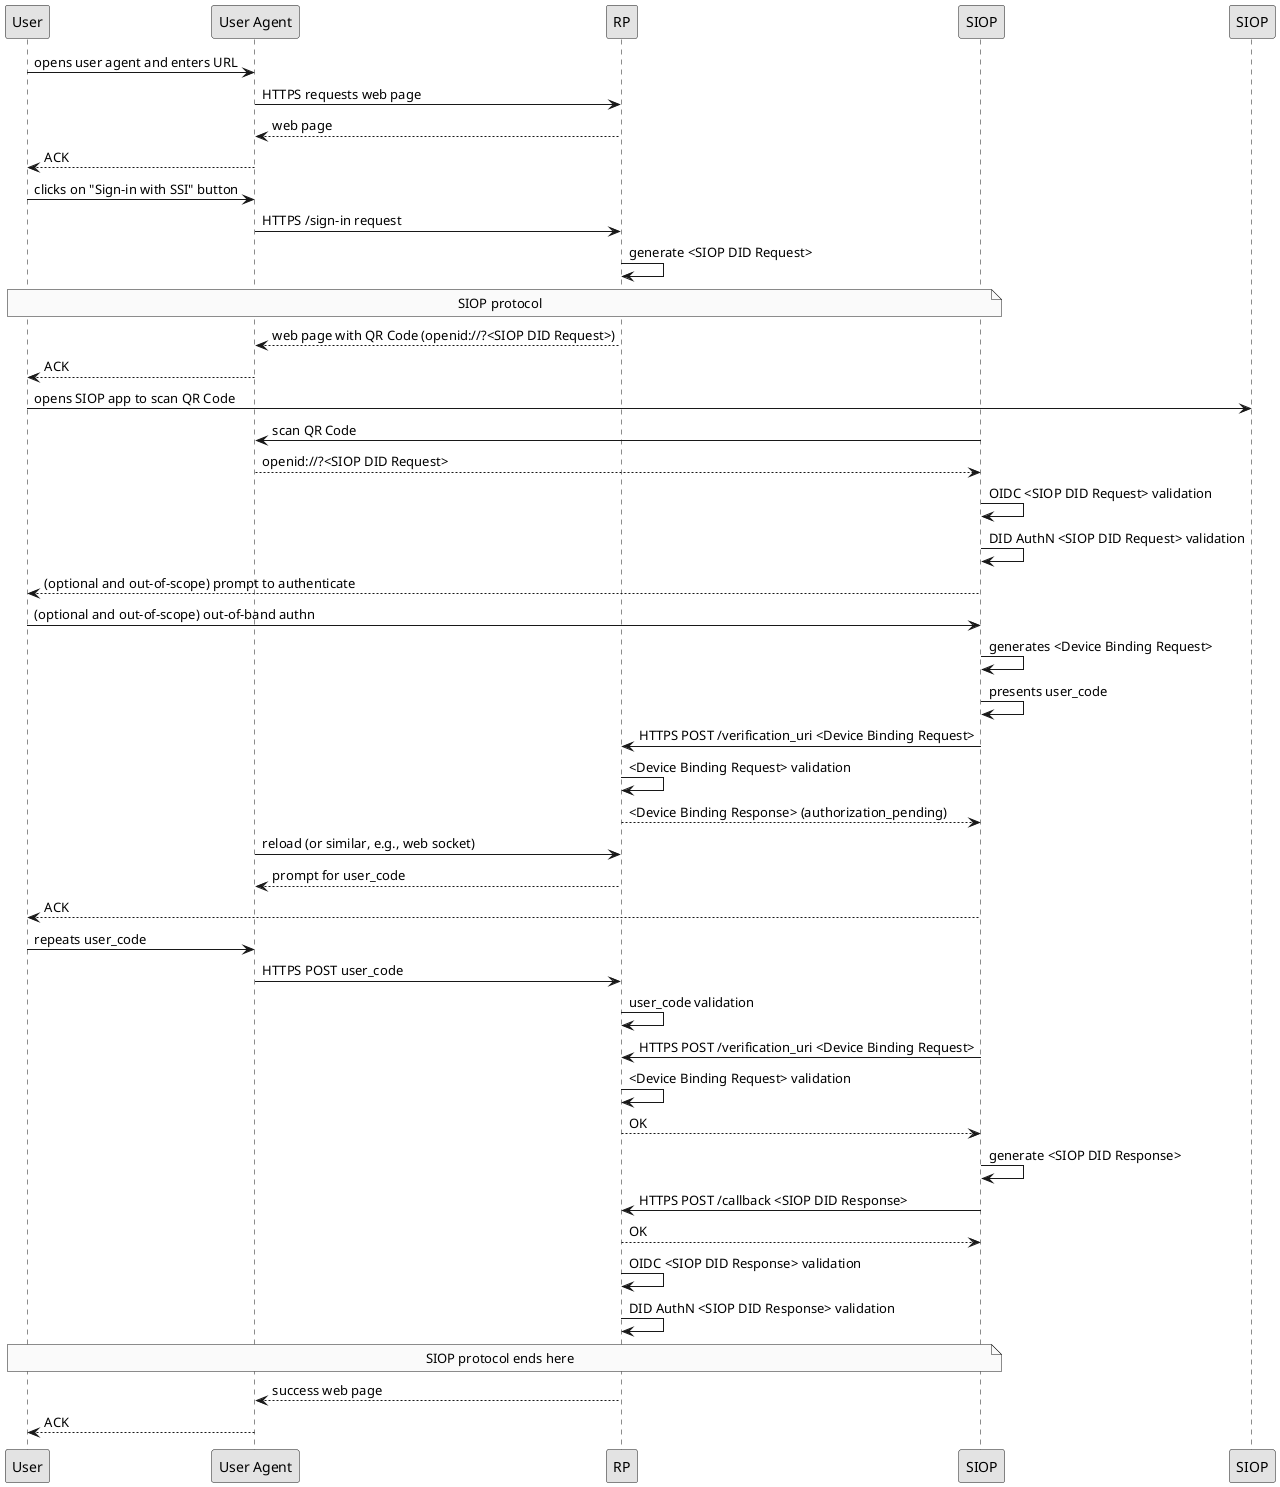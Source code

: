 @startuml

skinparam monochrome true

participant User as User
participant "User Agent" as UA
participant RP as RP
participant "SIOP" as IW

User -> UA : opens user agent and enters URL
UA -> RP : HTTPS requests web page
RP --> UA : web page
UA --> User : ACK
User -> UA : clicks on "Sign-in with SSI" button
UA -> RP : HTTPS /sign-in request
RP -> RP : generate <SIOP DID Request>

Note over User, IW: SIOP protocol
RP --> UA : web page with QR Code (openid://?<SIOP DID Request>)
UA --> User : ACK

User -> SIOP : opens SIOP app to scan QR Code
IW -> UA :  scan QR Code
UA --> IW : openid://?<SIOP DID Request>
IW -> IW : OIDC <SIOP DID Request> validation
IW -> IW : DID AuthN <SIOP DID Request> validation

IW --> User : (optional and out-of-scope) prompt to authenticate
User -> IW : (optional and out-of-scope) out-of-band authn

IW -> IW: generates <Device Binding Request>
IW -> IW: presents user_code
IW -> RP: HTTPS POST /verification_uri <Device Binding Request>
RP -> RP: <Device Binding Request> validation
RP --> IW: <Device Binding Response> (authorization_pending)

UA -> RP: reload (or similar, e.g., web socket)
RP --> UA: prompt for user_code

IW --> User: ACK

User -> UA: repeats user_code
UA -> RP: HTTPS POST user_code
RP -> RP: user_code validation

IW -> RP: HTTPS POST /verification_uri <Device Binding Request>
RP -> RP: <Device Binding Request> validation
RP --> IW: OK

IW -> IW : generate <SIOP DID Response>
IW -> RP : HTTPS POST /callback <SIOP DID Response>
RP --> IW: OK
RP -> RP : OIDC <SIOP DID Response> validation
RP -> RP : DID AuthN <SIOP DID Response> validation

Note over User, IW: SIOP protocol ends here

RP --> UA : success web page
UA --> User : ACK
@enduml

